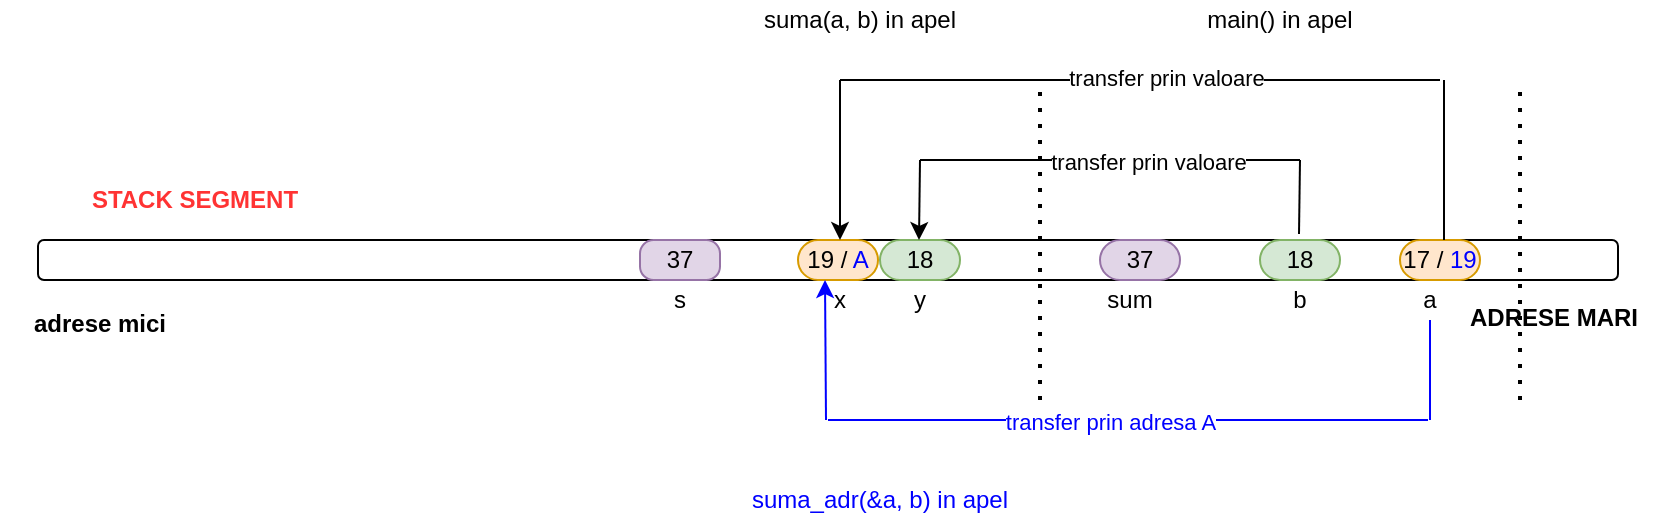 <mxfile version="14.4.6" type="device" pages="3"><diagram id="9jGiSUnUKmLNiAU6vS3o" name="Page-1"><mxGraphModel dx="898" dy="482" grid="1" gridSize="10" guides="1" tooltips="1" connect="1" arrows="1" fold="1" page="1" pageScale="1" pageWidth="827" pageHeight="1169" math="0" shadow="0"><root><mxCell id="0"/><mxCell id="1" parent="0"/><mxCell id="kfA-4pdtFm9g9kGMTj9X-1" value="" style="rounded=1;whiteSpace=wrap;html=1;" vertex="1" parent="1"><mxGeometry x="19" y="160" width="790" height="20" as="geometry"/></mxCell><mxCell id="kfA-4pdtFm9g9kGMTj9X-2" value="" style="endArrow=none;dashed=1;html=1;dashPattern=1 3;strokeWidth=2;" edge="1" parent="1"><mxGeometry width="50" height="50" relative="1" as="geometry"><mxPoint x="760" y="240" as="sourcePoint"/><mxPoint x="760" y="80" as="targetPoint"/></mxGeometry></mxCell><mxCell id="kfA-4pdtFm9g9kGMTj9X-3" value="&lt;b&gt;ADRESE MARI&lt;/b&gt;" style="text;html=1;strokeColor=none;fillColor=none;align=center;verticalAlign=middle;whiteSpace=wrap;rounded=0;" vertex="1" parent="1"><mxGeometry x="727" y="189" width="100" height="20" as="geometry"/></mxCell><mxCell id="kfA-4pdtFm9g9kGMTj9X-4" value="&lt;b&gt;adrese mici&lt;/b&gt;" style="text;html=1;strokeColor=none;fillColor=none;align=center;verticalAlign=middle;whiteSpace=wrap;rounded=0;" vertex="1" parent="1"><mxGeometry y="192" width="100" height="20" as="geometry"/></mxCell><mxCell id="kfA-4pdtFm9g9kGMTj9X-5" value="main() in apel" style="text;html=1;strokeColor=none;fillColor=none;align=center;verticalAlign=middle;whiteSpace=wrap;rounded=0;" vertex="1" parent="1"><mxGeometry x="590" y="40" width="100" height="20" as="geometry"/></mxCell><mxCell id="kfA-4pdtFm9g9kGMTj9X-6" value="17 / &lt;font color=&quot;#0000ff&quot;&gt;19&lt;/font&gt;" style="rounded=1;whiteSpace=wrap;html=1;fillColor=#ffe6cc;strokeColor=#d79b00;arcSize=50;" vertex="1" parent="1"><mxGeometry x="700" y="160" width="40" height="20" as="geometry"/></mxCell><mxCell id="kfA-4pdtFm9g9kGMTj9X-7" value="a" style="text;html=1;strokeColor=none;fillColor=none;align=center;verticalAlign=middle;whiteSpace=wrap;rounded=0;" vertex="1" parent="1"><mxGeometry x="700" y="180" width="30" height="20" as="geometry"/></mxCell><mxCell id="kfA-4pdtFm9g9kGMTj9X-8" value="18" style="rounded=1;whiteSpace=wrap;html=1;fillColor=#d5e8d4;strokeColor=#82b366;arcSize=50;" vertex="1" parent="1"><mxGeometry x="630" y="160" width="40" height="20" as="geometry"/></mxCell><mxCell id="kfA-4pdtFm9g9kGMTj9X-10" value="b" style="text;html=1;strokeColor=none;fillColor=none;align=center;verticalAlign=middle;whiteSpace=wrap;rounded=0;" vertex="1" parent="1"><mxGeometry x="635" y="180" width="30" height="20" as="geometry"/></mxCell><mxCell id="kfA-4pdtFm9g9kGMTj9X-11" value="37" style="rounded=1;whiteSpace=wrap;html=1;fillColor=#e1d5e7;strokeColor=#9673a6;arcSize=50;" vertex="1" parent="1"><mxGeometry x="550" y="160" width="40" height="20" as="geometry"/></mxCell><mxCell id="kfA-4pdtFm9g9kGMTj9X-12" value="sum" style="text;html=1;strokeColor=none;fillColor=none;align=center;verticalAlign=middle;whiteSpace=wrap;rounded=0;" vertex="1" parent="1"><mxGeometry x="550" y="180" width="30" height="20" as="geometry"/></mxCell><mxCell id="kfA-4pdtFm9g9kGMTj9X-13" value="" style="endArrow=none;dashed=1;html=1;dashPattern=1 3;strokeWidth=2;" edge="1" parent="1"><mxGeometry width="50" height="50" relative="1" as="geometry"><mxPoint x="520" y="240" as="sourcePoint"/><mxPoint x="520" y="80" as="targetPoint"/></mxGeometry></mxCell><mxCell id="kfA-4pdtFm9g9kGMTj9X-14" value="suma(a, b) in apel" style="text;html=1;strokeColor=none;fillColor=none;align=center;verticalAlign=middle;whiteSpace=wrap;rounded=0;" vertex="1" parent="1"><mxGeometry x="380" y="40" width="100" height="20" as="geometry"/></mxCell><mxCell id="kfA-4pdtFm9g9kGMTj9X-15" value="19 / &lt;font color=&quot;#0000ff&quot;&gt;A&lt;/font&gt;" style="rounded=1;whiteSpace=wrap;html=1;fillColor=#ffe6cc;strokeColor=#d79b00;arcSize=50;" vertex="1" parent="1"><mxGeometry x="399" y="160" width="40" height="20" as="geometry"/></mxCell><mxCell id="kfA-4pdtFm9g9kGMTj9X-16" value="18" style="rounded=1;whiteSpace=wrap;html=1;fillColor=#d5e8d4;strokeColor=#82b366;arcSize=50;" vertex="1" parent="1"><mxGeometry x="440" y="160" width="40" height="20" as="geometry"/></mxCell><mxCell id="kfA-4pdtFm9g9kGMTj9X-17" value="x" style="text;html=1;strokeColor=none;fillColor=none;align=center;verticalAlign=middle;whiteSpace=wrap;rounded=0;" vertex="1" parent="1"><mxGeometry x="405" y="180" width="30" height="20" as="geometry"/></mxCell><mxCell id="kfA-4pdtFm9g9kGMTj9X-18" value="y" style="text;html=1;strokeColor=none;fillColor=none;align=center;verticalAlign=middle;whiteSpace=wrap;rounded=0;" vertex="1" parent="1"><mxGeometry x="445" y="180" width="30" height="20" as="geometry"/></mxCell><mxCell id="kfA-4pdtFm9g9kGMTj9X-21" value="" style="endArrow=none;html=1;" edge="1" parent="1"><mxGeometry width="50" height="50" relative="1" as="geometry"><mxPoint x="722" y="160" as="sourcePoint"/><mxPoint x="722" y="80" as="targetPoint"/></mxGeometry></mxCell><mxCell id="kfA-4pdtFm9g9kGMTj9X-22" value="" style="endArrow=none;html=1;" edge="1" parent="1"><mxGeometry width="50" height="50" relative="1" as="geometry"><mxPoint x="420" y="80" as="sourcePoint"/><mxPoint x="720" y="80" as="targetPoint"/></mxGeometry></mxCell><mxCell id="kfA-4pdtFm9g9kGMTj9X-35" value="transfer prin valoare" style="edgeLabel;html=1;align=center;verticalAlign=middle;resizable=0;points=[];" vertex="1" connectable="0" parent="kfA-4pdtFm9g9kGMTj9X-22"><mxGeometry x="0.085" y="1" relative="1" as="geometry"><mxPoint as="offset"/></mxGeometry></mxCell><mxCell id="kfA-4pdtFm9g9kGMTj9X-23" value="" style="endArrow=classic;html=1;" edge="1" parent="1"><mxGeometry width="50" height="50" relative="1" as="geometry"><mxPoint x="420" y="80" as="sourcePoint"/><mxPoint x="420" y="160" as="targetPoint"/></mxGeometry></mxCell><mxCell id="kfA-4pdtFm9g9kGMTj9X-25" value="" style="endArrow=none;html=1;" edge="1" parent="1"><mxGeometry width="50" height="50" relative="1" as="geometry"><mxPoint x="649.5" y="157" as="sourcePoint"/><mxPoint x="650" y="120" as="targetPoint"/></mxGeometry></mxCell><mxCell id="kfA-4pdtFm9g9kGMTj9X-27" value="" style="endArrow=classic;html=1;" edge="1" parent="1"><mxGeometry width="50" height="50" relative="1" as="geometry"><mxPoint x="460" y="120" as="sourcePoint"/><mxPoint x="459.5" y="160" as="targetPoint"/></mxGeometry></mxCell><mxCell id="kfA-4pdtFm9g9kGMTj9X-28" value="" style="endArrow=none;html=1;" edge="1" parent="1"><mxGeometry width="50" height="50" relative="1" as="geometry"><mxPoint x="460" y="120" as="sourcePoint"/><mxPoint x="650" y="120" as="targetPoint"/></mxGeometry></mxCell><mxCell id="kfA-4pdtFm9g9kGMTj9X-36" value="transfer prin valoare" style="edgeLabel;html=1;align=center;verticalAlign=middle;resizable=0;points=[];" vertex="1" connectable="0" parent="kfA-4pdtFm9g9kGMTj9X-28"><mxGeometry x="0.198" y="-1" relative="1" as="geometry"><mxPoint as="offset"/></mxGeometry></mxCell><mxCell id="kfA-4pdtFm9g9kGMTj9X-30" value="suma_adr(&amp;amp;a, b) in apel" style="text;html=1;strokeColor=none;fillColor=none;align=center;verticalAlign=middle;whiteSpace=wrap;rounded=0;fontColor=#0000FF;" vertex="1" parent="1"><mxGeometry x="350" y="280" width="180" height="20" as="geometry"/></mxCell><mxCell id="kfA-4pdtFm9g9kGMTj9X-31" value="" style="endArrow=none;html=1;entryX=0.5;entryY=1;entryDx=0;entryDy=0;fontColor=#0000FF;strokeColor=#0000FF;" edge="1" parent="1" target="kfA-4pdtFm9g9kGMTj9X-7"><mxGeometry width="50" height="50" relative="1" as="geometry"><mxPoint x="715" y="250" as="sourcePoint"/><mxPoint x="620" y="230" as="targetPoint"/></mxGeometry></mxCell><mxCell id="kfA-4pdtFm9g9kGMTj9X-32" value="" style="endArrow=classic;html=1;entryX=0.25;entryY=0;entryDx=0;entryDy=0;fontColor=#0000FF;labelBorderColor=#0000FF;strokeColor=#0000FF;" edge="1" parent="1" target="kfA-4pdtFm9g9kGMTj9X-17"><mxGeometry width="50" height="50" relative="1" as="geometry"><mxPoint x="413" y="250" as="sourcePoint"/><mxPoint x="440" y="250" as="targetPoint"/></mxGeometry></mxCell><mxCell id="kfA-4pdtFm9g9kGMTj9X-33" value="" style="endArrow=none;html=1;fontColor=#0000FF;strokeColor=#0000FF;" edge="1" parent="1"><mxGeometry width="50" height="50" relative="1" as="geometry"><mxPoint x="414" y="250" as="sourcePoint"/><mxPoint x="714" y="250" as="targetPoint"/></mxGeometry></mxCell><mxCell id="kfA-4pdtFm9g9kGMTj9X-34" value="transfer prin adresa A" style="edgeLabel;html=1;align=center;verticalAlign=middle;resizable=0;points=[];fontColor=#0000FF;" vertex="1" connectable="0" parent="kfA-4pdtFm9g9kGMTj9X-33"><mxGeometry x="-0.061" y="-1" relative="1" as="geometry"><mxPoint as="offset"/></mxGeometry></mxCell><mxCell id="kfA-4pdtFm9g9kGMTj9X-37" value="37" style="rounded=1;whiteSpace=wrap;html=1;fillColor=#e1d5e7;strokeColor=#9673a6;arcSize=34;" vertex="1" parent="1"><mxGeometry x="320" y="160" width="40" height="20" as="geometry"/></mxCell><mxCell id="kfA-4pdtFm9g9kGMTj9X-38" value="s" style="text;html=1;strokeColor=none;fillColor=none;align=center;verticalAlign=middle;whiteSpace=wrap;rounded=0;" vertex="1" parent="1"><mxGeometry x="325" y="180" width="30" height="20" as="geometry"/></mxCell><mxCell id="oWa9n-HlCX1leQ3gR3x0-1" value="STACK SEGMENT" style="text;html=1;strokeColor=none;fillColor=none;align=center;verticalAlign=middle;whiteSpace=wrap;rounded=0;fontStyle=1;fontColor=#FF3333;" vertex="1" parent="1"><mxGeometry x="30" y="130" width="135" height="20" as="geometry"/></mxCell></root></mxGraphModel></diagram><diagram id="vOI9u5trdzo84abOfpQJ" name="Page-2"><mxGraphModel dx="898" dy="482" grid="1" gridSize="10" guides="1" tooltips="1" connect="1" arrows="1" fold="1" page="1" pageScale="1" pageWidth="827" pageHeight="1169" math="0" shadow="0"><root><mxCell id="QqIxiEGPCpwbt-htF1c9-0"/><mxCell id="QqIxiEGPCpwbt-htF1c9-1" parent="QqIxiEGPCpwbt-htF1c9-0"/><mxCell id="LKADP95nbhu9WUBcOTIU-0" value="" style="rounded=1;whiteSpace=wrap;html=1;" vertex="1" parent="QqIxiEGPCpwbt-htF1c9-1"><mxGeometry x="19" y="170" width="790" height="20" as="geometry"/></mxCell><mxCell id="LKADP95nbhu9WUBcOTIU-1" value="" style="endArrow=none;dashed=1;html=1;dashPattern=1 3;strokeWidth=2;" edge="1" parent="QqIxiEGPCpwbt-htF1c9-1"><mxGeometry width="50" height="50" relative="1" as="geometry"><mxPoint x="760" y="250" as="sourcePoint"/><mxPoint x="760" y="90" as="targetPoint"/></mxGeometry></mxCell><mxCell id="LKADP95nbhu9WUBcOTIU-2" value="main() in apel" style="text;html=1;strokeColor=none;fillColor=none;align=center;verticalAlign=middle;whiteSpace=wrap;rounded=0;" vertex="1" parent="QqIxiEGPCpwbt-htF1c9-1"><mxGeometry x="590" y="50" width="100" height="20" as="geometry"/></mxCell><mxCell id="LKADP95nbhu9WUBcOTIU-3" value="17" style="rounded=1;whiteSpace=wrap;html=1;fillColor=#ffe6cc;strokeColor=#d79b00;arcSize=50;" vertex="1" parent="QqIxiEGPCpwbt-htF1c9-1"><mxGeometry x="700" y="170" width="40" height="20" as="geometry"/></mxCell><mxCell id="LKADP95nbhu9WUBcOTIU-4" value="a" style="text;html=1;strokeColor=none;fillColor=none;align=center;verticalAlign=middle;whiteSpace=wrap;rounded=0;" vertex="1" parent="QqIxiEGPCpwbt-htF1c9-1"><mxGeometry x="700" y="190" width="30" height="20" as="geometry"/></mxCell><mxCell id="LKADP95nbhu9WUBcOTIU-5" value="18" style="rounded=1;whiteSpace=wrap;html=1;fillColor=#d5e8d4;strokeColor=#82b366;arcSize=46;" vertex="1" parent="QqIxiEGPCpwbt-htF1c9-1"><mxGeometry x="645" y="170" width="40" height="20" as="geometry"/></mxCell><mxCell id="LKADP95nbhu9WUBcOTIU-6" value="b" style="text;html=1;strokeColor=none;fillColor=none;align=center;verticalAlign=middle;whiteSpace=wrap;rounded=0;" vertex="1" parent="QqIxiEGPCpwbt-htF1c9-1"><mxGeometry x="653" y="190" width="30" height="20" as="geometry"/></mxCell><mxCell id="LKADP95nbhu9WUBcOTIU-7" value="?" style="rounded=1;whiteSpace=wrap;html=1;fillColor=#e1d5e7;strokeColor=#9673a6;arcSize=39;" vertex="1" parent="QqIxiEGPCpwbt-htF1c9-1"><mxGeometry x="589" y="170" width="40" height="20" as="geometry"/></mxCell><mxCell id="LKADP95nbhu9WUBcOTIU-8" value="sum" style="text;html=1;strokeColor=none;fillColor=none;align=center;verticalAlign=middle;whiteSpace=wrap;rounded=0;" vertex="1" parent="QqIxiEGPCpwbt-htF1c9-1"><mxGeometry x="596" y="190" width="30" height="20" as="geometry"/></mxCell><mxCell id="LKADP95nbhu9WUBcOTIU-9" value="" style="endArrow=none;dashed=1;html=1;dashPattern=1 3;strokeWidth=2;" edge="1" parent="QqIxiEGPCpwbt-htF1c9-1"><mxGeometry width="50" height="50" relative="1" as="geometry"><mxPoint x="499" y="250" as="sourcePoint"/><mxPoint x="499" y="90" as="targetPoint"/></mxGeometry></mxCell><mxCell id="LKADP95nbhu9WUBcOTIU-10" value="suma_pointer(ps, b) in apel" style="text;html=1;strokeColor=none;fillColor=none;align=center;verticalAlign=middle;whiteSpace=wrap;rounded=0;" vertex="1" parent="QqIxiEGPCpwbt-htF1c9-1"><mxGeometry x="270" y="50" width="210" height="20" as="geometry"/></mxCell><mxCell id="LKADP95nbhu9WUBcOTIU-11" value="AH / &lt;font color=&quot;#0000ff&quot;&gt;A&lt;/font&gt;" style="rounded=1;whiteSpace=wrap;html=1;fillColor=#ffe6cc;strokeColor=#d79b00;arcSize=50;" vertex="1" parent="QqIxiEGPCpwbt-htF1c9-1"><mxGeometry x="370" y="170" width="69" height="20" as="geometry"/></mxCell><mxCell id="LKADP95nbhu9WUBcOTIU-12" value="18" style="rounded=1;whiteSpace=wrap;html=1;fillColor=#d5e8d4;strokeColor=#82b366;arcSize=50;" vertex="1" parent="QqIxiEGPCpwbt-htF1c9-1"><mxGeometry x="440" y="170" width="40" height="20" as="geometry"/></mxCell><mxCell id="LKADP95nbhu9WUBcOTIU-13" value="x" style="text;html=1;strokeColor=none;fillColor=none;align=center;verticalAlign=middle;whiteSpace=wrap;rounded=0;" vertex="1" parent="QqIxiEGPCpwbt-htF1c9-1"><mxGeometry x="405" y="190" width="30" height="20" as="geometry"/></mxCell><mxCell id="LKADP95nbhu9WUBcOTIU-14" value="y" style="text;html=1;strokeColor=none;fillColor=none;align=center;verticalAlign=middle;whiteSpace=wrap;rounded=0;" vertex="1" parent="QqIxiEGPCpwbt-htF1c9-1"><mxGeometry x="445" y="190" width="30" height="20" as="geometry"/></mxCell><mxCell id="LKADP95nbhu9WUBcOTIU-15" value="" style="endArrow=none;html=1;" edge="1" parent="QqIxiEGPCpwbt-htF1c9-1"><mxGeometry width="50" height="50" relative="1" as="geometry"><mxPoint x="559.5" y="170" as="sourcePoint"/><mxPoint x="559.5" y="90" as="targetPoint"/></mxGeometry></mxCell><mxCell id="LKADP95nbhu9WUBcOTIU-16" value="" style="endArrow=none;html=1;" edge="1" parent="QqIxiEGPCpwbt-htF1c9-1"><mxGeometry width="50" height="50" relative="1" as="geometry"><mxPoint x="420" y="90" as="sourcePoint"/><mxPoint x="560" y="90" as="targetPoint"/></mxGeometry></mxCell><mxCell id="LKADP95nbhu9WUBcOTIU-17" value="transfer prin valoare" style="edgeLabel;html=1;align=center;verticalAlign=middle;resizable=0;points=[];" vertex="1" connectable="0" parent="LKADP95nbhu9WUBcOTIU-16"><mxGeometry x="0.085" y="1" relative="1" as="geometry"><mxPoint as="offset"/></mxGeometry></mxCell><mxCell id="LKADP95nbhu9WUBcOTIU-18" value="" style="endArrow=classic;html=1;" edge="1" parent="QqIxiEGPCpwbt-htF1c9-1"><mxGeometry width="50" height="50" relative="1" as="geometry"><mxPoint x="420" y="90" as="sourcePoint"/><mxPoint x="420" y="170" as="targetPoint"/></mxGeometry></mxCell><mxCell id="LKADP95nbhu9WUBcOTIU-19" value="" style="endArrow=none;html=1;" edge="1" parent="QqIxiEGPCpwbt-htF1c9-1"><mxGeometry width="50" height="50" relative="1" as="geometry"><mxPoint x="667.5" y="167" as="sourcePoint"/><mxPoint x="668" y="130" as="targetPoint"/></mxGeometry></mxCell><mxCell id="LKADP95nbhu9WUBcOTIU-20" value="" style="endArrow=classic;html=1;" edge="1" parent="QqIxiEGPCpwbt-htF1c9-1"><mxGeometry width="50" height="50" relative="1" as="geometry"><mxPoint x="460" y="130" as="sourcePoint"/><mxPoint x="459.5" y="170" as="targetPoint"/></mxGeometry></mxCell><mxCell id="LKADP95nbhu9WUBcOTIU-21" value="" style="endArrow=none;html=1;" edge="1" parent="QqIxiEGPCpwbt-htF1c9-1"><mxGeometry width="50" height="50" relative="1" as="geometry"><mxPoint x="460" y="130" as="sourcePoint"/><mxPoint x="670" y="130" as="targetPoint"/></mxGeometry></mxCell><mxCell id="LKADP95nbhu9WUBcOTIU-22" value="transfer prin valoare" style="edgeLabel;html=1;align=center;verticalAlign=middle;resizable=0;points=[];" vertex="1" connectable="0" parent="LKADP95nbhu9WUBcOTIU-21"><mxGeometry x="0.198" y="-1" relative="1" as="geometry"><mxPoint as="offset"/></mxGeometry></mxCell><mxCell id="LKADP95nbhu9WUBcOTIU-23" value="suma_pointer_adr(&amp;amp;ps, b) in apel" style="text;html=1;strokeColor=none;fillColor=none;align=center;verticalAlign=middle;whiteSpace=wrap;rounded=0;fontColor=#0000FF;" vertex="1" parent="QqIxiEGPCpwbt-htF1c9-1"><mxGeometry x="330" y="290" width="200" height="20" as="geometry"/></mxCell><mxCell id="LKADP95nbhu9WUBcOTIU-24" value="" style="endArrow=none;html=1;entryX=0.5;entryY=1;entryDx=0;entryDy=0;fontColor=#0000FF;strokeColor=#0000FF;" edge="1" parent="QqIxiEGPCpwbt-htF1c9-1"><mxGeometry width="50" height="50" relative="1" as="geometry"><mxPoint x="557" y="261" as="sourcePoint"/><mxPoint x="557" y="211" as="targetPoint"/></mxGeometry></mxCell><mxCell id="LKADP95nbhu9WUBcOTIU-25" value="" style="endArrow=classic;html=1;entryX=0.25;entryY=0;entryDx=0;entryDy=0;fontColor=#0000FF;strokeColor=#0000FF;" edge="1" target="LKADP95nbhu9WUBcOTIU-13" parent="QqIxiEGPCpwbt-htF1c9-1"><mxGeometry width="50" height="50" relative="1" as="geometry"><mxPoint x="413" y="260" as="sourcePoint"/><mxPoint x="440" y="260" as="targetPoint"/></mxGeometry></mxCell><mxCell id="LKADP95nbhu9WUBcOTIU-26" value="" style="endArrow=none;html=1;fontColor=#0000FF;strokeColor=#0000FF;" edge="1" parent="QqIxiEGPCpwbt-htF1c9-1"><mxGeometry width="50" height="50" relative="1" as="geometry"><mxPoint x="414" y="260" as="sourcePoint"/><mxPoint x="560" y="260" as="targetPoint"/></mxGeometry></mxCell><mxCell id="LKADP95nbhu9WUBcOTIU-27" value="transfer prin adresa A" style="edgeLabel;html=1;align=center;verticalAlign=middle;resizable=0;points=[];fontColor=#0000FF;" vertex="1" connectable="0" parent="LKADP95nbhu9WUBcOTIU-26"><mxGeometry x="-0.061" y="-1" relative="1" as="geometry"><mxPoint as="offset"/></mxGeometry></mxCell><mxCell id="KrpgWSS6FatS5nP-lvJu-0" value="NULL / &lt;font color=&quot;#0000ff&quot;&gt;AH&lt;/font&gt;" style="rounded=1;whiteSpace=wrap;html=1;fillColor=#e3c800;strokeColor=#B09500;arcSize=50;fontColor=#ffffff;" vertex="1" parent="QqIxiEGPCpwbt-htF1c9-1"><mxGeometry x="510" y="170" width="70" height="20" as="geometry"/></mxCell><mxCell id="KrpgWSS6FatS5nP-lvJu-1" value="ps" style="text;html=1;strokeColor=none;fillColor=none;align=center;verticalAlign=middle;whiteSpace=wrap;rounded=0;" vertex="1" parent="QqIxiEGPCpwbt-htF1c9-1"><mxGeometry x="540" y="190" width="30" height="20" as="geometry"/></mxCell><mxCell id="KrpgWSS6FatS5nP-lvJu-2" value="ADRESE MARI&lt;br&gt;" style="text;html=1;strokeColor=none;fillColor=none;align=center;verticalAlign=middle;whiteSpace=wrap;rounded=0;fontStyle=1" vertex="1" parent="QqIxiEGPCpwbt-htF1c9-1"><mxGeometry x="692" y="200" width="135" height="20" as="geometry"/></mxCell><mxCell id="KrpgWSS6FatS5nP-lvJu-3" value="adrese mici" style="text;html=1;strokeColor=none;fillColor=none;align=center;verticalAlign=middle;whiteSpace=wrap;rounded=0;fontStyle=1" vertex="1" parent="QqIxiEGPCpwbt-htF1c9-1"><mxGeometry x="10" y="200" width="80" height="20" as="geometry"/></mxCell><mxCell id="KrpgWSS6FatS5nP-lvJu-4" value="STACK SEGMENT" style="text;html=1;strokeColor=none;fillColor=none;align=center;verticalAlign=middle;whiteSpace=wrap;rounded=0;fontStyle=1;fontColor=#FF3333;" vertex="1" parent="QqIxiEGPCpwbt-htF1c9-1"><mxGeometry x="40" y="140" width="135" height="20" as="geometry"/></mxCell><mxCell id="KrpgWSS6FatS5nP-lvJu-5" value="" style="rounded=1;whiteSpace=wrap;html=1;" vertex="1" parent="QqIxiEGPCpwbt-htF1c9-1"><mxGeometry x="25" y="390" width="790" height="20" as="geometry"/></mxCell><mxCell id="KrpgWSS6FatS5nP-lvJu-6" value="HEAP SEGMENT" style="text;html=1;strokeColor=none;fillColor=none;align=center;verticalAlign=middle;whiteSpace=wrap;rounded=0;fontStyle=1;fontColor=#0000FF;" vertex="1" parent="QqIxiEGPCpwbt-htF1c9-1"><mxGeometry x="40" y="360" width="135" height="20" as="geometry"/></mxCell><mxCell id="KrpgWSS6FatS5nP-lvJu-7" value="" style="endArrow=none;html=1;fontColor=#0000FF;entryX=0.25;entryY=1;entryDx=0;entryDy=0;" edge="1" parent="QqIxiEGPCpwbt-htF1c9-1" target="LKADP95nbhu9WUBcOTIU-11"><mxGeometry width="50" height="50" relative="1" as="geometry"><mxPoint x="387" y="240" as="sourcePoint"/><mxPoint x="440" y="240" as="targetPoint"/></mxGeometry></mxCell><mxCell id="KrpgWSS6FatS5nP-lvJu-8" value="" style="endArrow=classic;html=1;fontColor=#0000FF;entryX=0.225;entryY=0.05;entryDx=0;entryDy=0;entryPerimeter=0;" edge="1" parent="QqIxiEGPCpwbt-htF1c9-1" target="KrpgWSS6FatS5nP-lvJu-5"><mxGeometry width="50" height="50" relative="1" as="geometry"><mxPoint x="200" y="240" as="sourcePoint"/><mxPoint x="440" y="240" as="targetPoint"/></mxGeometry></mxCell><mxCell id="KrpgWSS6FatS5nP-lvJu-9" value="" style="endArrow=none;html=1;fontColor=#0000FF;" edge="1" parent="QqIxiEGPCpwbt-htF1c9-1"><mxGeometry width="50" height="50" relative="1" as="geometry"><mxPoint x="200" y="240" as="sourcePoint"/><mxPoint x="390" y="240" as="targetPoint"/></mxGeometry></mxCell><mxCell id="KrpgWSS6FatS5nP-lvJu-11" value="&lt;font color=&quot;#000000&quot;&gt;suma_pointer&lt;/font&gt;" style="edgeLabel;html=1;align=center;verticalAlign=middle;resizable=0;points=[];fontColor=#0000FF;" vertex="1" connectable="0" parent="KrpgWSS6FatS5nP-lvJu-9"><mxGeometry x="-0.255" relative="1" as="geometry"><mxPoint as="offset"/></mxGeometry></mxCell><mxCell id="KrpgWSS6FatS5nP-lvJu-10" value="22" style="rounded=1;whiteSpace=wrap;html=1;fillColor=#ffe6cc;strokeColor=#d79b00;arcSize=50;" vertex="1" parent="QqIxiEGPCpwbt-htF1c9-1"><mxGeometry x="200" y="390" width="69" height="20" as="geometry"/></mxCell><mxCell id="KrpgWSS6FatS5nP-lvJu-12" value="" style="endArrow=none;html=1;fontColor=#0000FF;entryX=1;entryY=0.5;entryDx=0;entryDy=0;strokeColor=#0000FF;" edge="1" parent="QqIxiEGPCpwbt-htF1c9-1" target="KrpgWSS6FatS5nP-lvJu-0"><mxGeometry width="50" height="50" relative="1" as="geometry"><mxPoint x="580" y="340" as="sourcePoint"/><mxPoint x="440" y="240" as="targetPoint"/></mxGeometry></mxCell><mxCell id="KrpgWSS6FatS5nP-lvJu-13" value="" style="endArrow=classic;html=1;fontColor=#0000FF;strokeColor=#0000FF;" edge="1" parent="QqIxiEGPCpwbt-htF1c9-1"><mxGeometry width="50" height="50" relative="1" as="geometry"><mxPoint x="239" y="340" as="sourcePoint"/><mxPoint x="200" y="385" as="targetPoint"/></mxGeometry></mxCell><mxCell id="KrpgWSS6FatS5nP-lvJu-14" value="" style="endArrow=none;html=1;fontColor=#0000FF;strokeColor=#0000FF;" edge="1" parent="QqIxiEGPCpwbt-htF1c9-1"><mxGeometry width="50" height="50" relative="1" as="geometry"><mxPoint x="240" y="340" as="sourcePoint"/><mxPoint x="580" y="340" as="targetPoint"/></mxGeometry></mxCell><mxCell id="KrpgWSS6FatS5nP-lvJu-15" value="suma_pointer_adr" style="edgeLabel;html=1;align=center;verticalAlign=middle;resizable=0;points=[];fontColor=#0000FF;" vertex="1" connectable="0" parent="KrpgWSS6FatS5nP-lvJu-14"><mxGeometry x="-0.066" y="-4" relative="1" as="geometry"><mxPoint as="offset"/></mxGeometry></mxCell><mxCell id="3EByvYniFLIWr1IS6be2-0" value="adrese mici" style="text;html=1;strokeColor=none;fillColor=none;align=center;verticalAlign=middle;whiteSpace=wrap;rounded=0;fontStyle=1" vertex="1" parent="QqIxiEGPCpwbt-htF1c9-1"><mxGeometry x="19" y="420" width="80" height="20" as="geometry"/></mxCell><mxCell id="3EByvYniFLIWr1IS6be2-1" value="ADRESE MARI&lt;br&gt;" style="text;html=1;strokeColor=none;fillColor=none;align=center;verticalAlign=middle;whiteSpace=wrap;rounded=0;fontStyle=1" vertex="1" parent="QqIxiEGPCpwbt-htF1c9-1"><mxGeometry x="699.5" y="420" width="120" height="20" as="geometry"/></mxCell></root></mxGraphModel></diagram><diagram id="b4E4WLf-EYhhv2mFtgzf" name="Page-3"><mxGraphModel dx="1038" dy="491" grid="1" gridSize="10" guides="1" tooltips="1" connect="1" arrows="1" fold="1" page="1" pageScale="1" pageWidth="827" pageHeight="1169" math="0" shadow="0"><root><mxCell id="AEoQwXkp_sA_xNe-69Ub-0"/><mxCell id="AEoQwXkp_sA_xNe-69Ub-1" parent="AEoQwXkp_sA_xNe-69Ub-0"/><mxCell id="JiCfKER6SAOyy920LHnY-0" value="" style="rounded=1;whiteSpace=wrap;html=1;" vertex="1" parent="AEoQwXkp_sA_xNe-69Ub-1"><mxGeometry x="19" y="170" width="790" height="20" as="geometry"/></mxCell><mxCell id="JiCfKER6SAOyy920LHnY-1" value="ADRESE MARI&lt;br&gt;" style="text;html=1;strokeColor=none;fillColor=none;align=center;verticalAlign=middle;whiteSpace=wrap;rounded=0;fontStyle=1" vertex="1" parent="AEoQwXkp_sA_xNe-69Ub-1"><mxGeometry x="684.5" y="210" width="135" height="20" as="geometry"/></mxCell><mxCell id="JiCfKER6SAOyy920LHnY-2" value="adrese mici" style="text;html=1;strokeColor=none;fillColor=none;align=center;verticalAlign=middle;whiteSpace=wrap;rounded=0;fontStyle=1" vertex="1" parent="AEoQwXkp_sA_xNe-69Ub-1"><mxGeometry x="10" y="200" width="80" height="20" as="geometry"/></mxCell><mxCell id="JiCfKER6SAOyy920LHnY-3" value="STACK SEGMENT" style="text;html=1;strokeColor=none;fillColor=none;align=center;verticalAlign=middle;whiteSpace=wrap;rounded=0;fontStyle=1;fontColor=#FF3333;" vertex="1" parent="AEoQwXkp_sA_xNe-69Ub-1"><mxGeometry x="40" y="140" width="135" height="20" as="geometry"/></mxCell><mxCell id="JiCfKER6SAOyy920LHnY-4" value="" style="rounded=1;whiteSpace=wrap;html=1;" vertex="1" parent="AEoQwXkp_sA_xNe-69Ub-1"><mxGeometry x="25" y="390" width="790" height="20" as="geometry"/></mxCell><mxCell id="JiCfKER6SAOyy920LHnY-5" value="HEAP SEGMENT" style="text;html=1;strokeColor=none;fillColor=none;align=center;verticalAlign=middle;whiteSpace=wrap;rounded=0;fontStyle=1;fontColor=#0000FF;" vertex="1" parent="AEoQwXkp_sA_xNe-69Ub-1"><mxGeometry x="40" y="360" width="135" height="20" as="geometry"/></mxCell><mxCell id="JiCfKER6SAOyy920LHnY-6" value="adrese mici" style="text;html=1;strokeColor=none;fillColor=none;align=center;verticalAlign=middle;whiteSpace=wrap;rounded=0;fontStyle=1" vertex="1" parent="AEoQwXkp_sA_xNe-69Ub-1"><mxGeometry x="19" y="420" width="80" height="20" as="geometry"/></mxCell><mxCell id="JiCfKER6SAOyy920LHnY-7" value="ADRESE MARI&lt;br&gt;" style="text;html=1;strokeColor=none;fillColor=none;align=center;verticalAlign=middle;whiteSpace=wrap;rounded=0;fontStyle=1" vertex="1" parent="AEoQwXkp_sA_xNe-69Ub-1"><mxGeometry x="699.5" y="420" width="120" height="20" as="geometry"/></mxCell><mxCell id="EthoLP4fro-K17UKgT35-0" value="" style="endArrow=none;dashed=1;html=1;dashPattern=1 3;strokeWidth=2;" edge="1" parent="AEoQwXkp_sA_xNe-69Ub-1"><mxGeometry width="50" height="50" relative="1" as="geometry"><mxPoint x="760" y="250" as="sourcePoint"/><mxPoint x="760" y="90" as="targetPoint"/></mxGeometry></mxCell><mxCell id="EthoLP4fro-K17UKgT35-1" value="main() in apel" style="text;html=1;strokeColor=none;fillColor=none;align=center;verticalAlign=middle;whiteSpace=wrap;rounded=0;" vertex="1" parent="AEoQwXkp_sA_xNe-69Ub-1"><mxGeometry x="590" y="50" width="100" height="20" as="geometry"/></mxCell><mxCell id="0k8Wwh83ExV23Hzr9_gk-0" value="AH" style="rounded=1;whiteSpace=wrap;html=1;fillColor=#ffe6cc;strokeColor=#d79b00;arcSize=50;" vertex="1" parent="AEoQwXkp_sA_xNe-69Ub-1"><mxGeometry x="670" y="170" width="70" height="20" as="geometry"/></mxCell><mxCell id="0k8Wwh83ExV23Hzr9_gk-1" value="3" style="rounded=1;whiteSpace=wrap;html=1;fillColor=#d5e8d4;strokeColor=#82b366;arcSize=46;" vertex="1" parent="AEoQwXkp_sA_xNe-69Ub-1"><mxGeometry x="586" y="170" width="40" height="20" as="geometry"/></mxCell><mxCell id="0k8Wwh83ExV23Hzr9_gk-2" value="m" style="text;html=1;strokeColor=none;fillColor=none;align=center;verticalAlign=middle;whiteSpace=wrap;rounded=0;" vertex="1" parent="AEoQwXkp_sA_xNe-69Ub-1"><mxGeometry x="591" y="190" width="30" height="20" as="geometry"/></mxCell><mxCell id="0k8Wwh83ExV23Hzr9_gk-3" value="2" style="rounded=1;whiteSpace=wrap;html=1;fillColor=#e1d5e7;strokeColor=#9673a6;arcSize=39;" vertex="1" parent="AEoQwXkp_sA_xNe-69Ub-1"><mxGeometry x="500" y="170" width="40" height="20" as="geometry"/></mxCell><mxCell id="0k8Wwh83ExV23Hzr9_gk-4" value="n" style="text;html=1;strokeColor=none;fillColor=none;align=center;verticalAlign=middle;whiteSpace=wrap;rounded=0;" vertex="1" parent="AEoQwXkp_sA_xNe-69Ub-1"><mxGeometry x="505" y="190" width="30" height="20" as="geometry"/></mxCell><mxCell id="0k8Wwh83ExV23Hzr9_gk-7" style="edgeStyle=orthogonalEdgeStyle;rounded=0;orthogonalLoop=1;jettySize=auto;html=1;entryX=0.22;entryY=0.01;entryDx=0;entryDy=0;entryPerimeter=0;fontColor=#0000FF;" edge="1" parent="AEoQwXkp_sA_xNe-69Ub-1" source="0k8Wwh83ExV23Hzr9_gk-5" target="JiCfKER6SAOyy920LHnY-4"><mxGeometry relative="1" as="geometry"><Array as="points"><mxPoint x="705" y="300"/><mxPoint x="199" y="300"/></Array></mxGeometry></mxCell><mxCell id="0k8Wwh83ExV23Hzr9_gk-5" value="pMat" style="text;html=1;strokeColor=none;fillColor=none;align=center;verticalAlign=middle;whiteSpace=wrap;rounded=0;" vertex="1" parent="AEoQwXkp_sA_xNe-69Ub-1"><mxGeometry x="685" y="190" width="40" height="20" as="geometry"/></mxCell><mxCell id="0k8Wwh83ExV23Hzr9_gk-8" value="AL1&amp;nbsp; &amp;nbsp; &amp;nbsp; &amp;nbsp; AL2&amp;nbsp; &amp;nbsp; &amp;nbsp; &amp;nbsp; AL3" style="rounded=1;whiteSpace=wrap;html=1;fillColor=#ffe6cc;strokeColor=#d79b00;arcSize=50;" vertex="1" parent="AEoQwXkp_sA_xNe-69Ub-1"><mxGeometry x="200" y="390" width="130" height="20" as="geometry"/></mxCell><mxCell id="0k8Wwh83ExV23Hzr9_gk-9" value="1&amp;nbsp; &amp;nbsp; &amp;nbsp; &amp;nbsp;2" style="rounded=1;whiteSpace=wrap;html=1;strokeColor=#d79b00;arcSize=50;fillColor=#D5E8D4;" vertex="1" parent="AEoQwXkp_sA_xNe-69Ub-1"><mxGeometry x="360" y="390" width="80" height="20" as="geometry"/></mxCell><mxCell id="0k8Wwh83ExV23Hzr9_gk-10" value="11&amp;nbsp; &amp;nbsp; &amp;nbsp; &amp;nbsp;12" style="rounded=1;whiteSpace=wrap;html=1;strokeColor=#d79b00;arcSize=50;fillColor=#D5E8D4;" vertex="1" parent="AEoQwXkp_sA_xNe-69Ub-1"><mxGeometry x="480" y="390" width="80" height="20" as="geometry"/></mxCell><mxCell id="0k8Wwh83ExV23Hzr9_gk-11" value="21&amp;nbsp; &amp;nbsp; &amp;nbsp; &amp;nbsp;22" style="rounded=1;whiteSpace=wrap;html=1;strokeColor=#d79b00;arcSize=50;fillColor=#D5E8D4;" vertex="1" parent="AEoQwXkp_sA_xNe-69Ub-1"><mxGeometry x="600" y="390" width="80" height="20" as="geometry"/></mxCell><mxCell id="0k8Wwh83ExV23Hzr9_gk-12" value="" style="endArrow=none;dashed=1;html=1;dashPattern=1 3;strokeWidth=2;" edge="1" parent="AEoQwXkp_sA_xNe-69Ub-1"><mxGeometry width="50" height="50" relative="1" as="geometry"><mxPoint x="340" y="480" as="sourcePoint"/><mxPoint x="340" y="320" as="targetPoint"/></mxGeometry></mxCell><mxCell id="0k8Wwh83ExV23Hzr9_gk-13" value="" style="endArrow=none;dashed=1;html=1;dashPattern=1 3;strokeWidth=2;" edge="1" parent="AEoQwXkp_sA_xNe-69Ub-1"><mxGeometry width="50" height="50" relative="1" as="geometry"><mxPoint x="460" y="480" as="sourcePoint"/><mxPoint x="460" y="320" as="targetPoint"/></mxGeometry></mxCell><mxCell id="0k8Wwh83ExV23Hzr9_gk-14" value="" style="endArrow=none;dashed=1;html=1;dashPattern=1 3;strokeWidth=2;" edge="1" parent="AEoQwXkp_sA_xNe-69Ub-1"><mxGeometry width="50" height="50" relative="1" as="geometry"><mxPoint x="580" y="480" as="sourcePoint"/><mxPoint x="580" y="320" as="targetPoint"/></mxGeometry></mxCell><mxCell id="0k8Wwh83ExV23Hzr9_gk-15" value="" style="endArrow=none;html=1;fontColor=#0000FF;entryX=0.108;entryY=1.05;entryDx=0;entryDy=0;entryPerimeter=0;" edge="1" parent="AEoQwXkp_sA_xNe-69Ub-1"><mxGeometry width="50" height="50" relative="1" as="geometry"><mxPoint x="221" y="490" as="sourcePoint"/><mxPoint x="221.04" y="411" as="targetPoint"/></mxGeometry></mxCell><mxCell id="0k8Wwh83ExV23Hzr9_gk-16" value="" style="endArrow=classic;html=1;fontColor=#0000FF;entryX=0;entryY=1;entryDx=0;entryDy=0;" edge="1" parent="AEoQwXkp_sA_xNe-69Ub-1" target="0k8Wwh83ExV23Hzr9_gk-9"><mxGeometry width="50" height="50" relative="1" as="geometry"><mxPoint x="360" y="490" as="sourcePoint"/><mxPoint x="440" y="260" as="targetPoint"/></mxGeometry></mxCell><mxCell id="0k8Wwh83ExV23Hzr9_gk-17" value="" style="endArrow=none;html=1;fontColor=#0000FF;" edge="1" parent="AEoQwXkp_sA_xNe-69Ub-1"><mxGeometry width="50" height="50" relative="1" as="geometry"><mxPoint x="220" y="490" as="sourcePoint"/><mxPoint x="360" y="490" as="targetPoint"/></mxGeometry></mxCell><mxCell id="0k8Wwh83ExV23Hzr9_gk-18" value="" style="endArrow=none;html=1;fontColor=#0000FF;entryX=0.108;entryY=1.05;entryDx=0;entryDy=0;entryPerimeter=0;" edge="1" parent="AEoQwXkp_sA_xNe-69Ub-1"><mxGeometry width="50" height="50" relative="1" as="geometry"><mxPoint x="268" y="470" as="sourcePoint"/><mxPoint x="267.54" y="410" as="targetPoint"/></mxGeometry></mxCell><mxCell id="0k8Wwh83ExV23Hzr9_gk-19" value="" style="endArrow=classic;html=1;fontColor=#0000FF;entryX=0;entryY=1;entryDx=0;entryDy=0;" edge="1" parent="AEoQwXkp_sA_xNe-69Ub-1"><mxGeometry width="50" height="50" relative="1" as="geometry"><mxPoint x="480" y="470" as="sourcePoint"/><mxPoint x="480" y="410" as="targetPoint"/></mxGeometry></mxCell><mxCell id="0k8Wwh83ExV23Hzr9_gk-20" value="" style="endArrow=none;html=1;fontColor=#0000FF;" edge="1" parent="AEoQwXkp_sA_xNe-69Ub-1"><mxGeometry width="50" height="50" relative="1" as="geometry"><mxPoint x="270" y="470" as="sourcePoint"/><mxPoint x="480" y="470" as="targetPoint"/></mxGeometry></mxCell><mxCell id="0k8Wwh83ExV23Hzr9_gk-21" value="" style="endArrow=none;html=1;fontColor=#0000FF;entryX=0.108;entryY=1.05;entryDx=0;entryDy=0;entryPerimeter=0;" edge="1" parent="AEoQwXkp_sA_xNe-69Ub-1"><mxGeometry width="50" height="50" relative="1" as="geometry"><mxPoint x="310" y="440" as="sourcePoint"/><mxPoint x="309.54" y="410" as="targetPoint"/></mxGeometry></mxCell><mxCell id="0k8Wwh83ExV23Hzr9_gk-22" value="" style="endArrow=classic;html=1;fontColor=#0000FF;entryX=0;entryY=1;entryDx=0;entryDy=0;" edge="1" parent="AEoQwXkp_sA_xNe-69Ub-1"><mxGeometry width="50" height="50" relative="1" as="geometry"><mxPoint x="606" y="440" as="sourcePoint"/><mxPoint x="605.5" y="410" as="targetPoint"/><Array as="points"/></mxGeometry></mxCell><mxCell id="0k8Wwh83ExV23Hzr9_gk-23" value="" style="endArrow=none;html=1;fontColor=#0000FF;" edge="1" parent="AEoQwXkp_sA_xNe-69Ub-1"><mxGeometry width="50" height="50" relative="1" as="geometry"><mxPoint x="309" y="439" as="sourcePoint"/><mxPoint x="610" y="439" as="targetPoint"/></mxGeometry></mxCell><mxCell id="0k8Wwh83ExV23Hzr9_gk-24" value="1&amp;nbsp; &amp;nbsp; 2&amp;nbsp; &amp;nbsp; 3&amp;nbsp; &amp;nbsp; 4&amp;nbsp; &amp;nbsp; 5&amp;nbsp; &amp;nbsp; 6&amp;nbsp; &amp;nbsp; 7&amp;nbsp; &amp;nbsp; 8&amp;nbsp; &amp;nbsp; 9&amp;nbsp;" style="rounded=1;whiteSpace=wrap;html=1;fillColor=#6d8764;strokeColor=#3A5431;arcSize=50;fontColor=#ffffff;" vertex="1" parent="AEoQwXkp_sA_xNe-69Ub-1"><mxGeometry x="150" y="170" width="210" height="20" as="geometry"/></mxCell><mxCell id="0k8Wwh83ExV23Hzr9_gk-25" value="Mat" style="text;html=1;strokeColor=none;fillColor=none;align=center;verticalAlign=middle;whiteSpace=wrap;rounded=0;" vertex="1" parent="AEoQwXkp_sA_xNe-69Ub-1"><mxGeometry x="150" y="200" width="30" height="20" as="geometry"/></mxCell><mxCell id="0k8Wwh83ExV23Hzr9_gk-28" style="edgeStyle=orthogonalEdgeStyle;rounded=0;orthogonalLoop=1;jettySize=auto;html=1;entryX=0.869;entryY=-0.11;entryDx=0;entryDy=0;entryPerimeter=0;fontColor=#0000FF;" edge="1" parent="AEoQwXkp_sA_xNe-69Ub-1" source="0k8Wwh83ExV23Hzr9_gk-26" target="JiCfKER6SAOyy920LHnY-4"><mxGeometry relative="1" as="geometry"/></mxCell><mxCell id="0k8Wwh83ExV23Hzr9_gk-26" value="AHd" style="rounded=1;whiteSpace=wrap;html=1;fillColor=#ffe6cc;strokeColor=#d79b00;arcSize=50;" vertex="1" parent="AEoQwXkp_sA_xNe-69Ub-1"><mxGeometry x="390" y="170" width="70" height="20" as="geometry"/></mxCell><mxCell id="0k8Wwh83ExV23Hzr9_gk-27" value="dim_linii" style="text;html=1;strokeColor=none;fillColor=none;align=center;verticalAlign=middle;whiteSpace=wrap;rounded=0;" vertex="1" parent="AEoQwXkp_sA_xNe-69Ub-1"><mxGeometry x="400" y="200" width="30" height="20" as="geometry"/></mxCell><mxCell id="0k8Wwh83ExV23Hzr9_gk-29" value="" style="endArrow=none;dashed=1;html=1;dashPattern=1 3;strokeWidth=2;" edge="1" parent="AEoQwXkp_sA_xNe-69Ub-1"><mxGeometry width="50" height="50" relative="1" as="geometry"><mxPoint x="692" y="480" as="sourcePoint"/><mxPoint x="692" y="320" as="targetPoint"/></mxGeometry></mxCell><mxCell id="0k8Wwh83ExV23Hzr9_gk-30" value="2&amp;nbsp; &amp;nbsp; 2&amp;nbsp; &amp;nbsp; &amp;nbsp;2" style="rounded=1;whiteSpace=wrap;html=1;fillColor=#ffe6cc;strokeColor=#d79b00;arcSize=50;" vertex="1" parent="AEoQwXkp_sA_xNe-69Ub-1"><mxGeometry x="710" y="390" width="100" height="20" as="geometry"/></mxCell></root></mxGraphModel></diagram></mxfile>